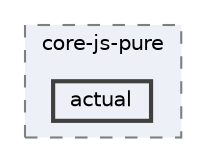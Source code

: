 digraph "pkiclassroomrescheduler/src/main/frontend/node_modules/core-js-pure/actual"
{
 // LATEX_PDF_SIZE
  bgcolor="transparent";
  edge [fontname=Helvetica,fontsize=10,labelfontname=Helvetica,labelfontsize=10];
  node [fontname=Helvetica,fontsize=10,shape=box,height=0.2,width=0.4];
  compound=true
  subgraph clusterdir_83ca3e6e5e08f0dd54a8cf186a5718f8 {
    graph [ bgcolor="#edf0f7", pencolor="grey50", label="core-js-pure", fontname=Helvetica,fontsize=10 style="filled,dashed", URL="dir_83ca3e6e5e08f0dd54a8cf186a5718f8.html",tooltip=""]
  dir_e4626100a7a4c71f647a2c4f0bf1203e [label="actual", fillcolor="#edf0f7", color="grey25", style="filled,bold", URL="dir_e4626100a7a4c71f647a2c4f0bf1203e.html",tooltip=""];
  }
}
